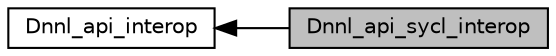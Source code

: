 digraph "Dnnl_api_sycl_interop"
{
  edge [fontname="Helvetica",fontsize="10",labelfontname="Helvetica",labelfontsize="10"];
  node [fontname="Helvetica",fontsize="10",shape=box];
  rankdir=LR;
  Node2 [label="Dnnl_api_interop",height=0.2,width=0.4,color="black", fillcolor="white", style="filled",URL="$group__dnnl__api__interop.html",tooltip=" "];
  Node1 [label="Dnnl_api_sycl_interop",height=0.2,width=0.4,color="black", fillcolor="grey75", style="filled", fontcolor="black",tooltip=" "];
  Node2->Node1 [shape=plaintext, dir="back", style="solid"];
}
